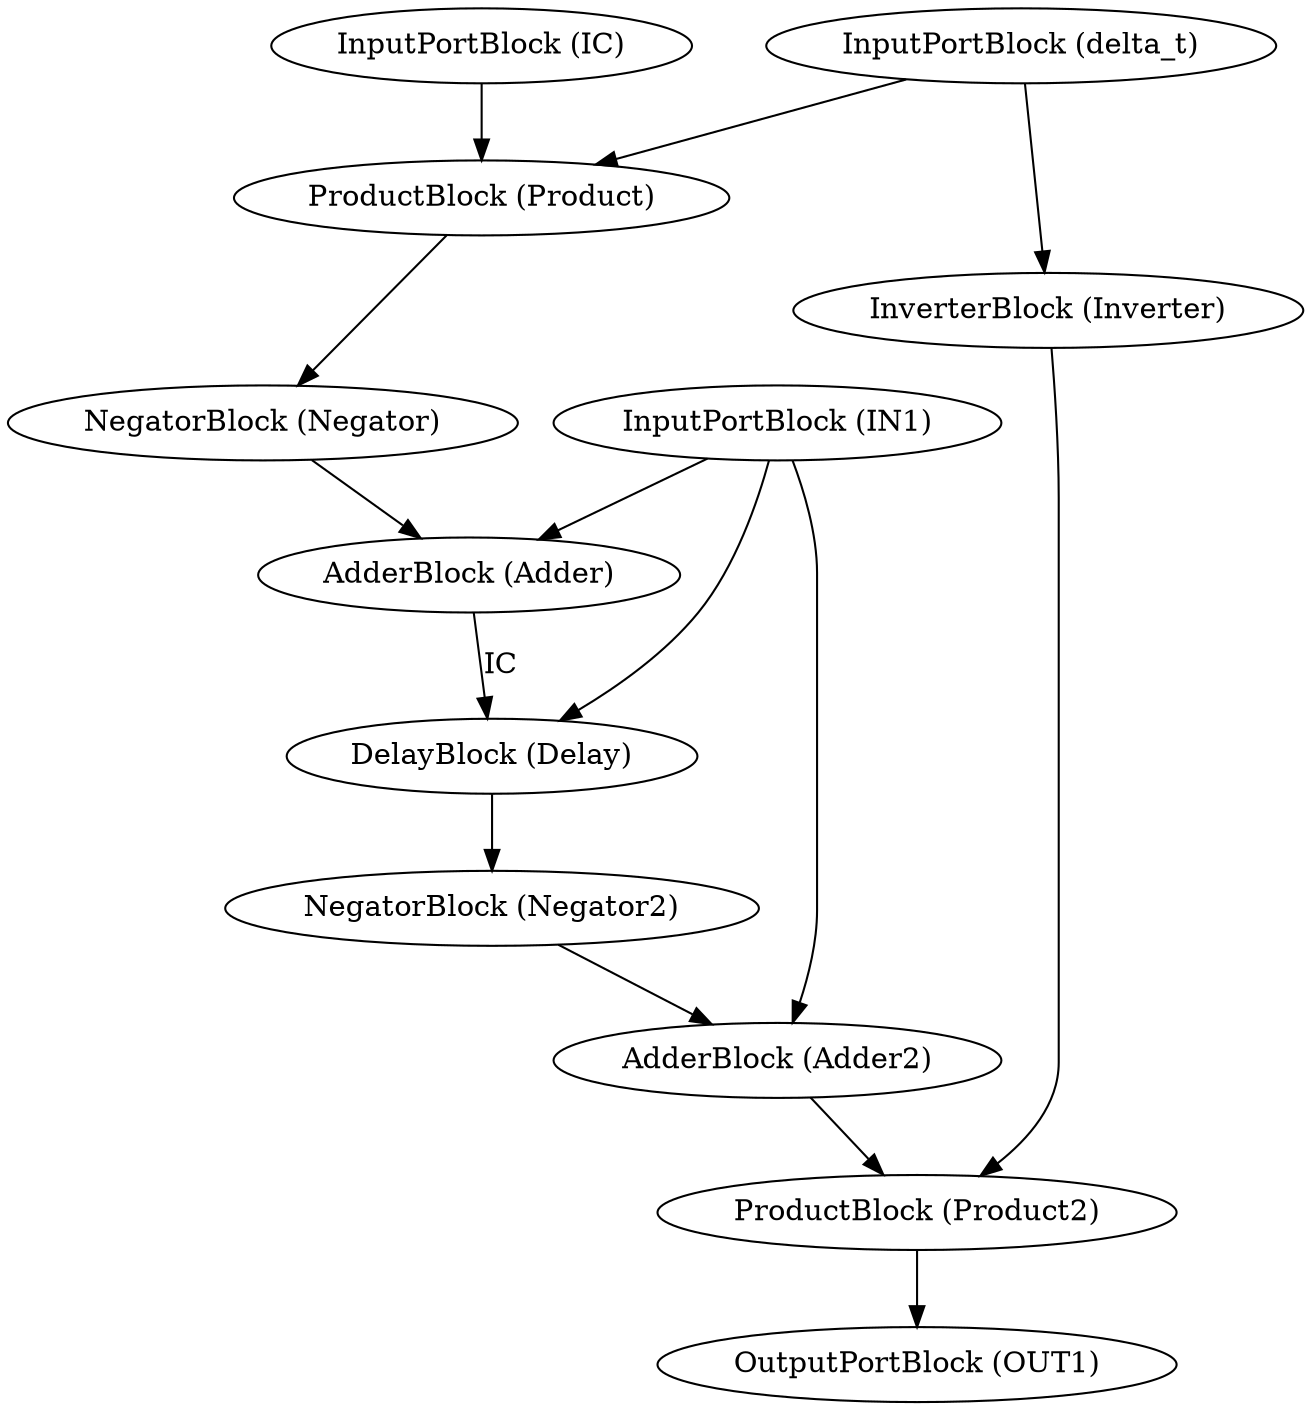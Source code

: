 digraph graphname
{IN1 [label="InputPortBlock (IN1)"];
delta_t [label="InputPortBlock (delta_t)"];
IC [label="InputPortBlock (IC)"];
OUT1 [label="OutputPortBlock (OUT1)"];
Product2 -> OUT1 [label=""];
Product [label="ProductBlock (Product)"];
IC -> Product [label=""];
delta_t -> Product [label=""];
Negator [label="NegatorBlock (Negator)"];
Product -> Negator [label=""];
Adder [label="AdderBlock (Adder)"];
Negator -> Adder [label=""];
IN1 -> Adder [label=""];
Delay [label="DelayBlock (Delay)"];
Adder -> Delay [label="IC"];
IN1 -> Delay [label=""];
Negator2 [label="NegatorBlock (Negator2)"];
Delay -> Negator2 [label=""];
Adder2 [label="AdderBlock (Adder2)"];
Negator2 -> Adder2 [label=""];
IN1 -> Adder2 [label=""];
Inverter [label="InverterBlock (Inverter)"];
delta_t -> Inverter [label=""];
Product2 [label="ProductBlock (Product2)"];
Adder2 -> Product2 [label=""];
Inverter -> Product2 [label=""];

}